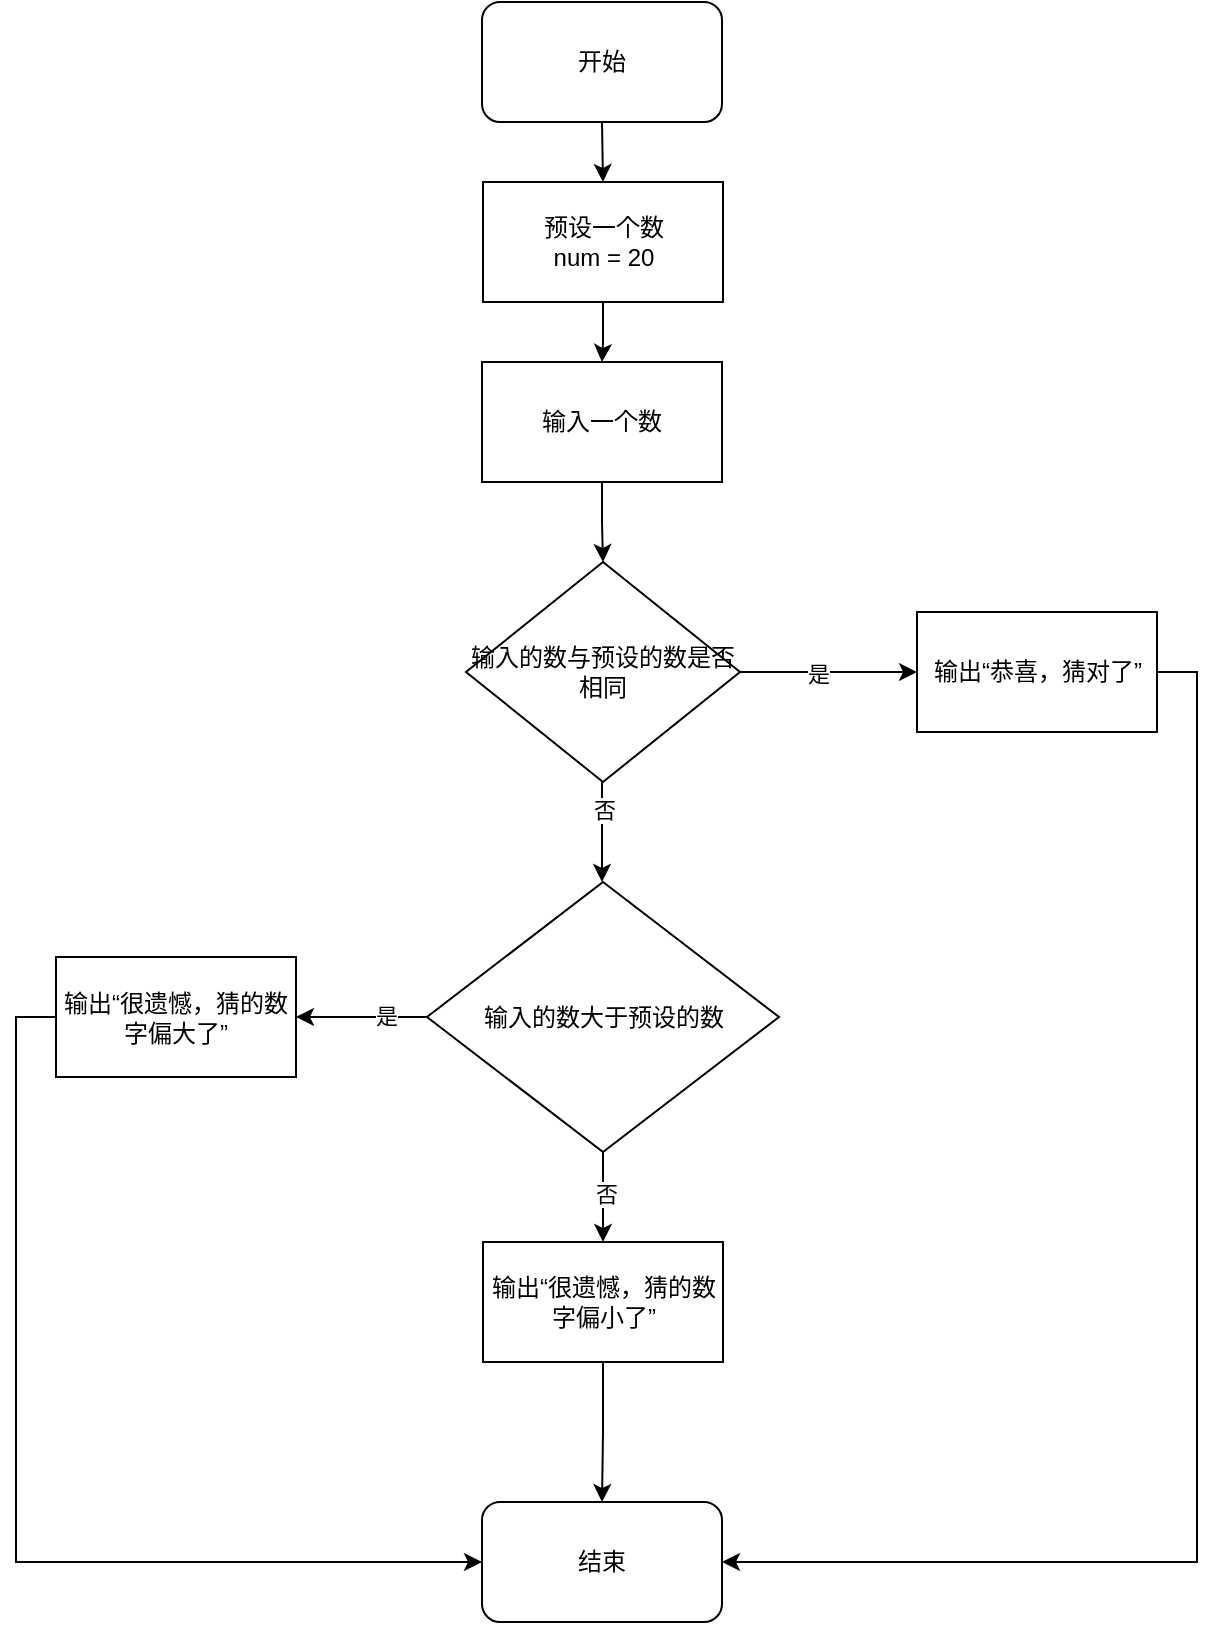 <mxfile version="20.5.3" type="github">
  <diagram id="4DCHVU_DOdG00javeeDc" name="第 1 页">
    <mxGraphModel dx="1678" dy="905" grid="1" gridSize="10" guides="1" tooltips="1" connect="1" arrows="1" fold="1" page="1" pageScale="1" pageWidth="827" pageHeight="1169" math="0" shadow="0">
      <root>
        <mxCell id="0" />
        <mxCell id="1" parent="0" />
        <mxCell id="yjmaAMI6Jm8ZspJJrVfc-9" style="edgeStyle=orthogonalEdgeStyle;rounded=0;orthogonalLoop=1;jettySize=auto;html=1;exitX=0.5;exitY=1;exitDx=0;exitDy=0;entryX=0.5;entryY=0;entryDx=0;entryDy=0;" edge="1" parent="1" source="yjmaAMI6Jm8ZspJJrVfc-1" target="yjmaAMI6Jm8ZspJJrVfc-7">
          <mxGeometry relative="1" as="geometry" />
        </mxCell>
        <mxCell id="yjmaAMI6Jm8ZspJJrVfc-1" value="开始" style="rounded=1;whiteSpace=wrap;html=1;" vertex="1" parent="1">
          <mxGeometry x="353" y="60" width="120" height="60" as="geometry" />
        </mxCell>
        <mxCell id="yjmaAMI6Jm8ZspJJrVfc-2" value="结束" style="rounded=1;whiteSpace=wrap;html=1;" vertex="1" parent="1">
          <mxGeometry x="353" y="810" width="120" height="60" as="geometry" />
        </mxCell>
        <mxCell id="yjmaAMI6Jm8ZspJJrVfc-6" value="" style="edgeStyle=orthogonalEdgeStyle;rounded=0;orthogonalLoop=1;jettySize=auto;html=1;" edge="1" parent="1" source="yjmaAMI6Jm8ZspJJrVfc-3" target="yjmaAMI6Jm8ZspJJrVfc-5">
          <mxGeometry relative="1" as="geometry" />
        </mxCell>
        <mxCell id="yjmaAMI6Jm8ZspJJrVfc-3" value="输入一个数" style="rounded=0;whiteSpace=wrap;html=1;" vertex="1" parent="1">
          <mxGeometry x="353" y="240" width="120" height="60" as="geometry" />
        </mxCell>
        <mxCell id="yjmaAMI6Jm8ZspJJrVfc-12" value="" style="edgeStyle=orthogonalEdgeStyle;rounded=0;orthogonalLoop=1;jettySize=auto;html=1;" edge="1" parent="1" source="yjmaAMI6Jm8ZspJJrVfc-5" target="yjmaAMI6Jm8ZspJJrVfc-11">
          <mxGeometry relative="1" as="geometry" />
        </mxCell>
        <mxCell id="yjmaAMI6Jm8ZspJJrVfc-13" value="是" style="edgeLabel;html=1;align=center;verticalAlign=middle;resizable=0;points=[];" vertex="1" connectable="0" parent="yjmaAMI6Jm8ZspJJrVfc-12">
          <mxGeometry x="-0.131" y="-1" relative="1" as="geometry">
            <mxPoint as="offset" />
          </mxGeometry>
        </mxCell>
        <mxCell id="yjmaAMI6Jm8ZspJJrVfc-15" value="" style="edgeStyle=orthogonalEdgeStyle;rounded=0;orthogonalLoop=1;jettySize=auto;html=1;" edge="1" parent="1" source="yjmaAMI6Jm8ZspJJrVfc-5">
          <mxGeometry relative="1" as="geometry">
            <mxPoint x="413" y="500" as="targetPoint" />
          </mxGeometry>
        </mxCell>
        <mxCell id="yjmaAMI6Jm8ZspJJrVfc-16" value="否" style="edgeLabel;html=1;align=center;verticalAlign=middle;resizable=0;points=[];" vertex="1" connectable="0" parent="yjmaAMI6Jm8ZspJJrVfc-15">
          <mxGeometry x="-0.435" y="1" relative="1" as="geometry">
            <mxPoint as="offset" />
          </mxGeometry>
        </mxCell>
        <mxCell id="yjmaAMI6Jm8ZspJJrVfc-5" value="输入的数与预设的数是否相同" style="rhombus;whiteSpace=wrap;html=1;rounded=0;" vertex="1" parent="1">
          <mxGeometry x="345" y="340" width="137" height="110" as="geometry" />
        </mxCell>
        <mxCell id="yjmaAMI6Jm8ZspJJrVfc-10" style="edgeStyle=orthogonalEdgeStyle;rounded=0;orthogonalLoop=1;jettySize=auto;html=1;exitX=0.5;exitY=1;exitDx=0;exitDy=0;" edge="1" parent="1" source="yjmaAMI6Jm8ZspJJrVfc-7" target="yjmaAMI6Jm8ZspJJrVfc-3">
          <mxGeometry relative="1" as="geometry" />
        </mxCell>
        <mxCell id="yjmaAMI6Jm8ZspJJrVfc-7" value="预设一个数&lt;br&gt;num = 20" style="rounded=0;whiteSpace=wrap;html=1;" vertex="1" parent="1">
          <mxGeometry x="353.5" y="150" width="120" height="60" as="geometry" />
        </mxCell>
        <mxCell id="yjmaAMI6Jm8ZspJJrVfc-17" style="edgeStyle=orthogonalEdgeStyle;rounded=0;orthogonalLoop=1;jettySize=auto;html=1;exitX=1;exitY=0.5;exitDx=0;exitDy=0;entryX=1;entryY=0.5;entryDx=0;entryDy=0;" edge="1" parent="1" source="yjmaAMI6Jm8ZspJJrVfc-11" target="yjmaAMI6Jm8ZspJJrVfc-2">
          <mxGeometry relative="1" as="geometry" />
        </mxCell>
        <mxCell id="yjmaAMI6Jm8ZspJJrVfc-11" value="输出“恭喜，猜对了”" style="whiteSpace=wrap;html=1;rounded=0;" vertex="1" parent="1">
          <mxGeometry x="570.5" y="365" width="120" height="60" as="geometry" />
        </mxCell>
        <mxCell id="yjmaAMI6Jm8ZspJJrVfc-20" value="" style="edgeStyle=orthogonalEdgeStyle;rounded=0;orthogonalLoop=1;jettySize=auto;html=1;" edge="1" parent="1" source="yjmaAMI6Jm8ZspJJrVfc-18" target="yjmaAMI6Jm8ZspJJrVfc-19">
          <mxGeometry relative="1" as="geometry" />
        </mxCell>
        <mxCell id="yjmaAMI6Jm8ZspJJrVfc-21" value="是" style="edgeLabel;html=1;align=center;verticalAlign=middle;resizable=0;points=[];" vertex="1" connectable="0" parent="yjmaAMI6Jm8ZspJJrVfc-20">
          <mxGeometry x="-0.37" y="-1" relative="1" as="geometry">
            <mxPoint as="offset" />
          </mxGeometry>
        </mxCell>
        <mxCell id="yjmaAMI6Jm8ZspJJrVfc-23" value="" style="edgeStyle=orthogonalEdgeStyle;rounded=0;orthogonalLoop=1;jettySize=auto;html=1;" edge="1" parent="1" source="yjmaAMI6Jm8ZspJJrVfc-18" target="yjmaAMI6Jm8ZspJJrVfc-22">
          <mxGeometry relative="1" as="geometry" />
        </mxCell>
        <mxCell id="yjmaAMI6Jm8ZspJJrVfc-24" value="否" style="edgeLabel;html=1;align=center;verticalAlign=middle;resizable=0;points=[];" vertex="1" connectable="0" parent="yjmaAMI6Jm8ZspJJrVfc-23">
          <mxGeometry x="-0.099" y="1" relative="1" as="geometry">
            <mxPoint as="offset" />
          </mxGeometry>
        </mxCell>
        <mxCell id="yjmaAMI6Jm8ZspJJrVfc-18" value="输入的数大于预设的数" style="rhombus;whiteSpace=wrap;html=1;" vertex="1" parent="1">
          <mxGeometry x="325.5" y="500" width="176" height="135" as="geometry" />
        </mxCell>
        <mxCell id="yjmaAMI6Jm8ZspJJrVfc-25" style="edgeStyle=orthogonalEdgeStyle;rounded=0;orthogonalLoop=1;jettySize=auto;html=1;exitX=0;exitY=0.5;exitDx=0;exitDy=0;entryX=0;entryY=0.5;entryDx=0;entryDy=0;" edge="1" parent="1" source="yjmaAMI6Jm8ZspJJrVfc-19" target="yjmaAMI6Jm8ZspJJrVfc-2">
          <mxGeometry relative="1" as="geometry" />
        </mxCell>
        <mxCell id="yjmaAMI6Jm8ZspJJrVfc-19" value="输出“很遗憾，猜的数字偏大了”" style="whiteSpace=wrap;html=1;" vertex="1" parent="1">
          <mxGeometry x="140" y="537.5" width="120" height="60" as="geometry" />
        </mxCell>
        <mxCell id="yjmaAMI6Jm8ZspJJrVfc-26" style="edgeStyle=orthogonalEdgeStyle;rounded=0;orthogonalLoop=1;jettySize=auto;html=1;exitX=0.5;exitY=1;exitDx=0;exitDy=0;entryX=0.5;entryY=0;entryDx=0;entryDy=0;" edge="1" parent="1" source="yjmaAMI6Jm8ZspJJrVfc-22" target="yjmaAMI6Jm8ZspJJrVfc-2">
          <mxGeometry relative="1" as="geometry" />
        </mxCell>
        <mxCell id="yjmaAMI6Jm8ZspJJrVfc-22" value="输出“很遗憾，猜的数字偏小了”" style="whiteSpace=wrap;html=1;" vertex="1" parent="1">
          <mxGeometry x="353.5" y="680" width="120" height="60" as="geometry" />
        </mxCell>
      </root>
    </mxGraphModel>
  </diagram>
</mxfile>
